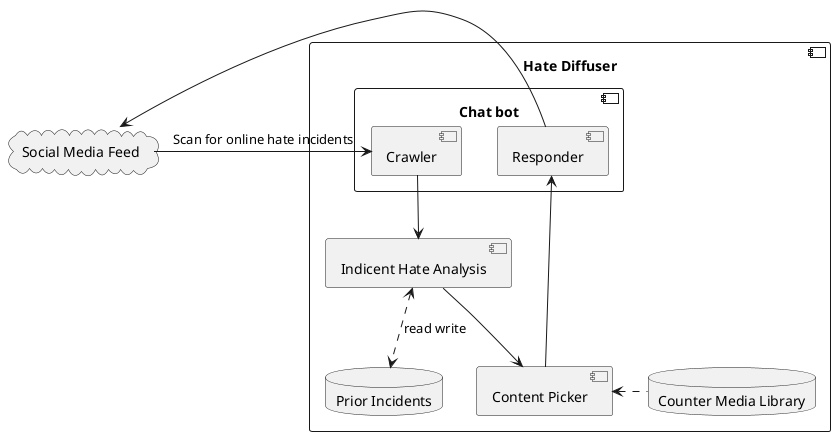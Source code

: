 @startuml

cloud "Social Media Feed" as SOC 
component "Hate Diffuser" as MAIN {
    component "Chat bot" as C1 {
        component "Crawler" as C1A 
        component "Responder" as C1B
    }
    'component "Identity Hash" as C2 
    component "Indicent Hate Analysis" as C3
    database "Prior Incidents" as C4
    
    component "Content Picker" as C7 

    database "Counter Media Library" as C6
}

SOC -right-> C1A : Scan for online hate incidents
C1B -left-> SOC  

C1A -down-> C3 

C3 <..> C4 : read write
C3 --> C7
C6 .left-> C7

C7 -up-> C1B 

@enduml